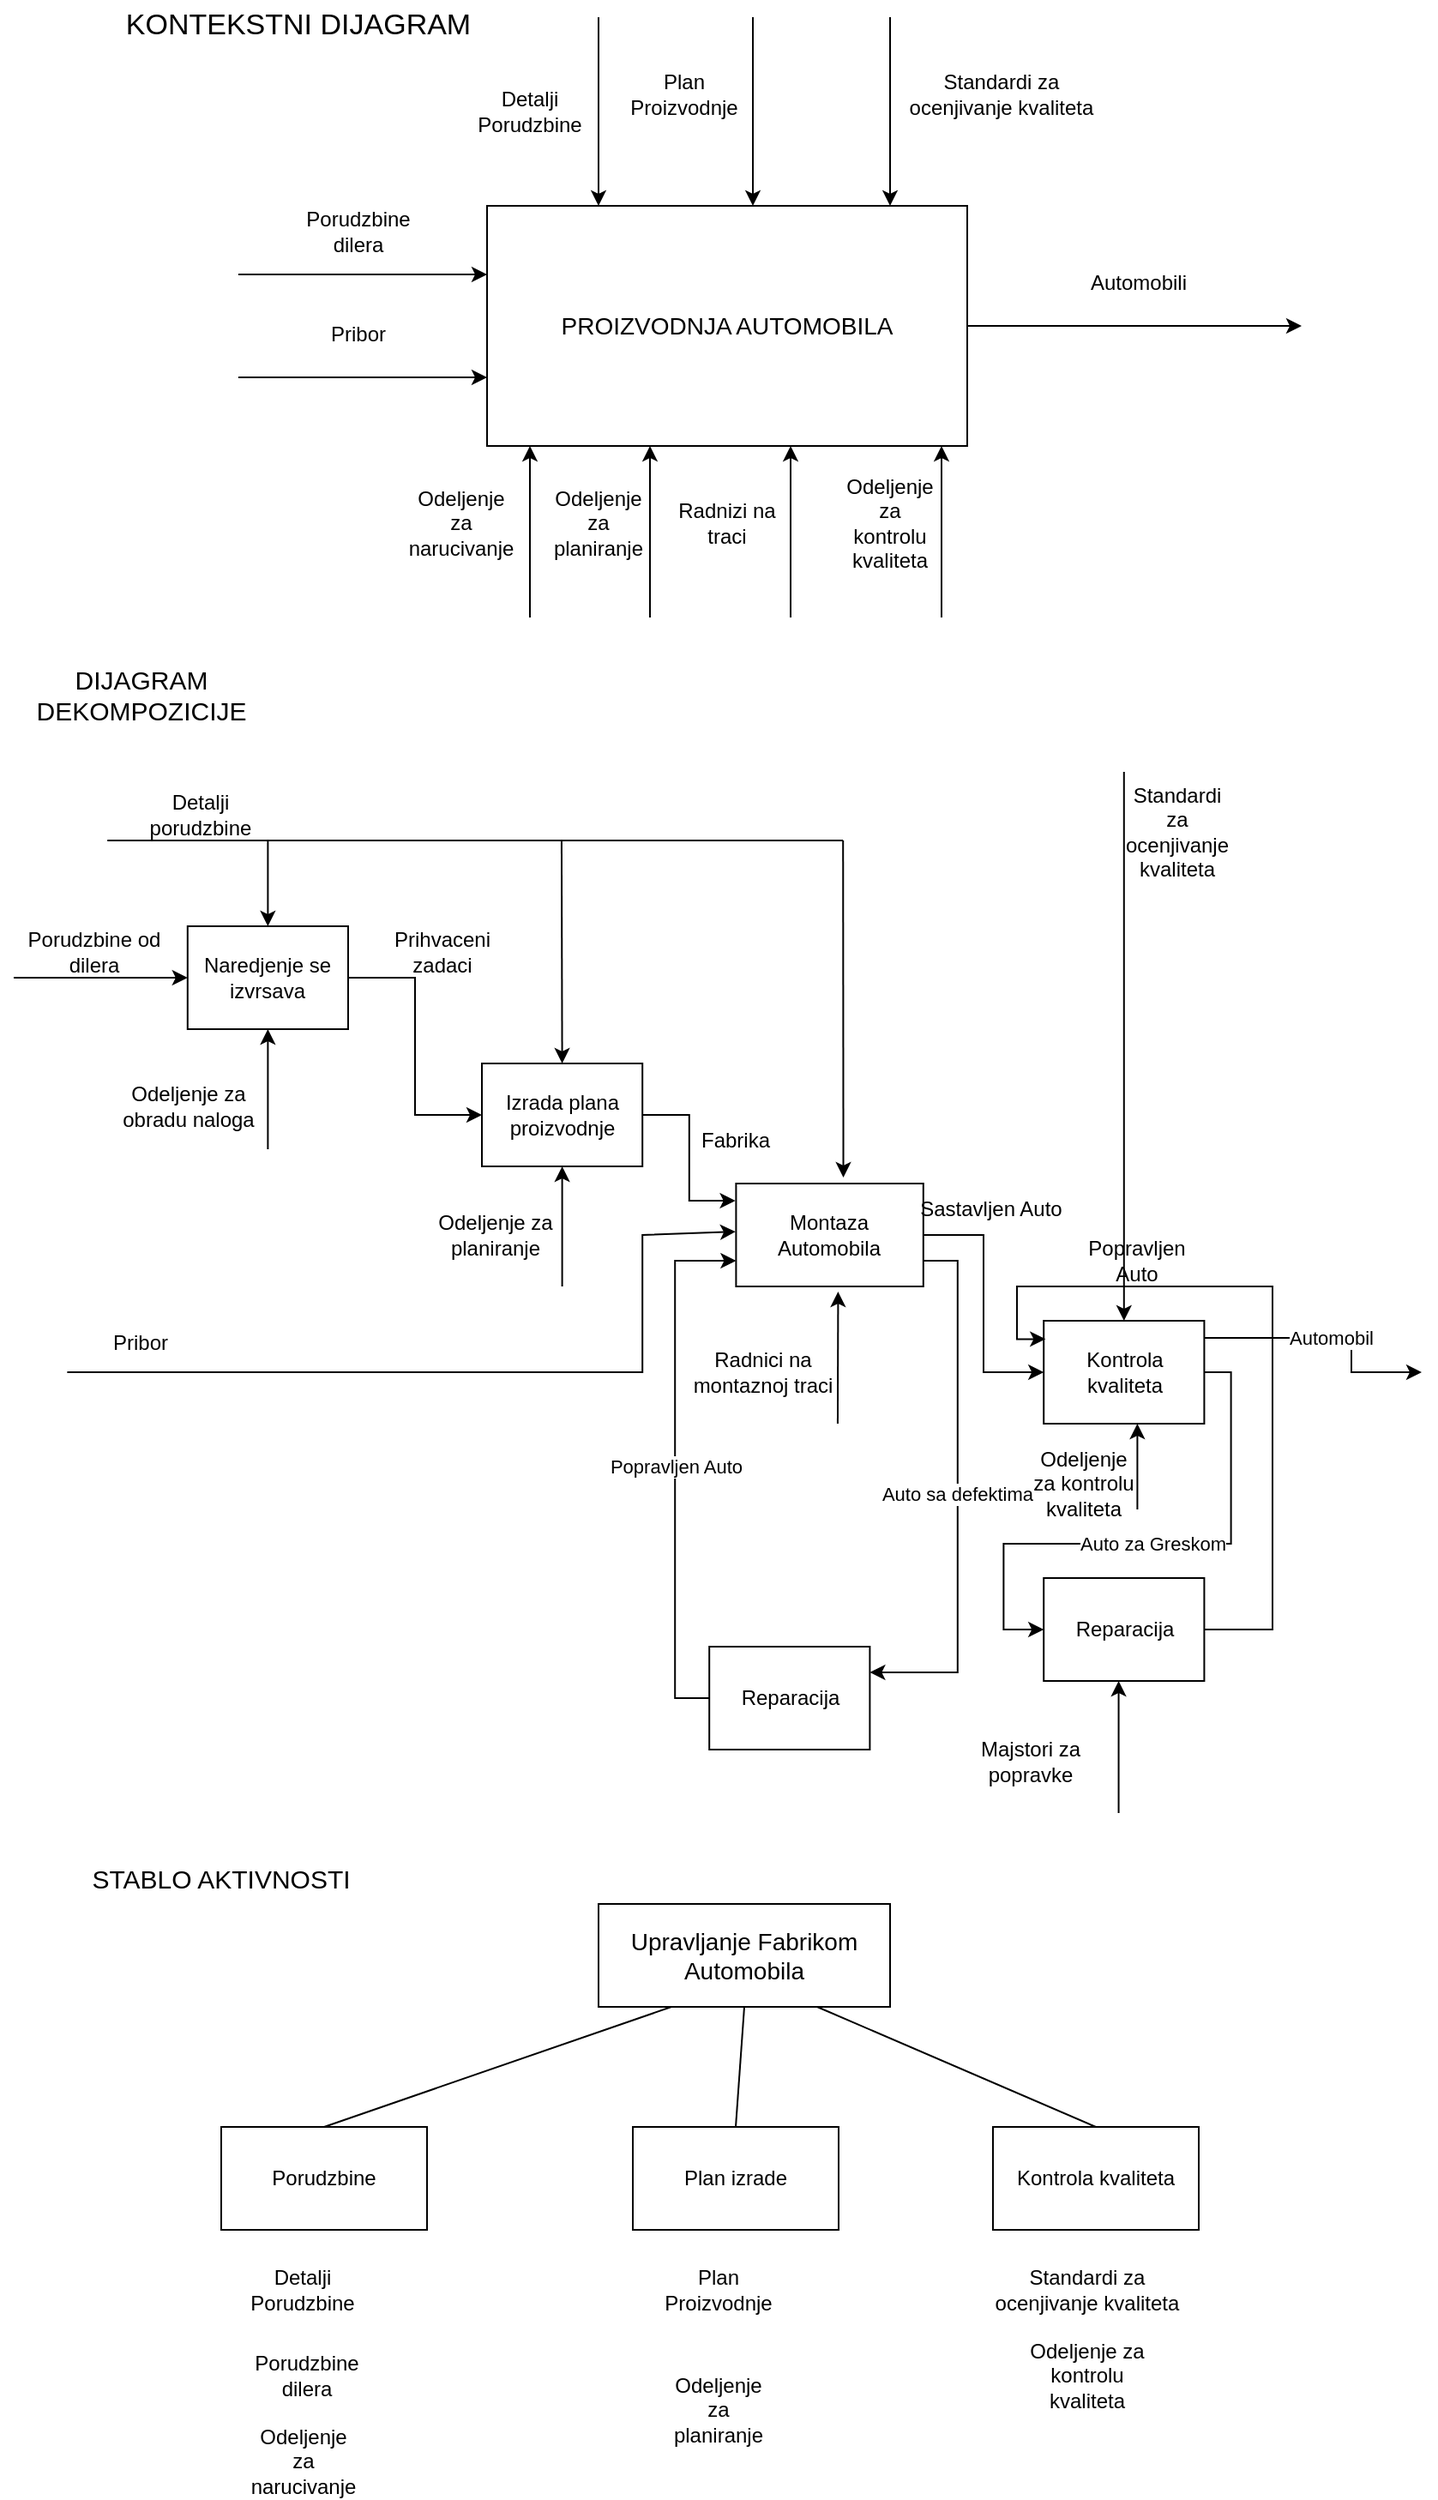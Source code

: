 <mxfile version="22.0.8" type="github">
  <diagram name="Page-1" id="qmLNsRCm3uUKuoujlKOT">
    <mxGraphModel dx="1085" dy="684" grid="1" gridSize="10" guides="1" tooltips="1" connect="1" arrows="1" fold="1" page="1" pageScale="1" pageWidth="850" pageHeight="1100" math="0" shadow="0">
      <root>
        <mxCell id="0" />
        <mxCell id="1" parent="0" />
        <mxCell id="kSVXcj_a7TIYchjBiscc-1" value="&lt;font style=&quot;font-size: 14px;&quot;&gt;PROIZVODNJA AUTOMOBILA&lt;/font&gt;" style="rounded=0;whiteSpace=wrap;html=1;" vertex="1" parent="1">
          <mxGeometry x="285" y="150" width="280" height="140" as="geometry" />
        </mxCell>
        <mxCell id="kSVXcj_a7TIYchjBiscc-2" value="" style="endArrow=classic;html=1;rounded=0;" edge="1" parent="1">
          <mxGeometry width="50" height="50" relative="1" as="geometry">
            <mxPoint x="350" y="40" as="sourcePoint" />
            <mxPoint x="350" y="150" as="targetPoint" />
          </mxGeometry>
        </mxCell>
        <mxCell id="kSVXcj_a7TIYchjBiscc-3" value="" style="endArrow=classic;html=1;rounded=0;" edge="1" parent="1">
          <mxGeometry width="50" height="50" relative="1" as="geometry">
            <mxPoint x="440" y="40" as="sourcePoint" />
            <mxPoint x="440" y="150" as="targetPoint" />
          </mxGeometry>
        </mxCell>
        <mxCell id="kSVXcj_a7TIYchjBiscc-4" value="" style="endArrow=classic;html=1;rounded=0;" edge="1" parent="1">
          <mxGeometry width="50" height="50" relative="1" as="geometry">
            <mxPoint x="520" y="40" as="sourcePoint" />
            <mxPoint x="520" y="150" as="targetPoint" />
          </mxGeometry>
        </mxCell>
        <mxCell id="kSVXcj_a7TIYchjBiscc-7" value="Standardi za ocenjivanje kvaliteta" style="text;html=1;strokeColor=none;fillColor=none;align=center;verticalAlign=middle;whiteSpace=wrap;rounded=0;" vertex="1" parent="1">
          <mxGeometry x="520" y="70" width="130" height="30" as="geometry" />
        </mxCell>
        <mxCell id="kSVXcj_a7TIYchjBiscc-8" value="&lt;div&gt;Porudzbine&lt;/div&gt;&lt;div&gt;dilera&lt;br&gt;&lt;/div&gt;" style="text;html=1;strokeColor=none;fillColor=none;align=center;verticalAlign=middle;whiteSpace=wrap;rounded=0;" vertex="1" parent="1">
          <mxGeometry x="180" y="150" width="60" height="30" as="geometry" />
        </mxCell>
        <mxCell id="kSVXcj_a7TIYchjBiscc-9" value="&lt;div&gt;Plan&lt;/div&gt;&lt;div&gt;Proizvodnje&lt;br&gt;&lt;/div&gt;" style="text;html=1;strokeColor=none;fillColor=none;align=center;verticalAlign=middle;whiteSpace=wrap;rounded=0;" vertex="1" parent="1">
          <mxGeometry x="370" y="70" width="60" height="30" as="geometry" />
        </mxCell>
        <mxCell id="kSVXcj_a7TIYchjBiscc-10" value="" style="endArrow=classic;html=1;rounded=0;exitX=1;exitY=0.5;exitDx=0;exitDy=0;" edge="1" parent="1" source="kSVXcj_a7TIYchjBiscc-1">
          <mxGeometry width="50" height="50" relative="1" as="geometry">
            <mxPoint x="630" y="165" as="sourcePoint" />
            <mxPoint x="760" y="220" as="targetPoint" />
          </mxGeometry>
        </mxCell>
        <mxCell id="kSVXcj_a7TIYchjBiscc-11" value="Automobili" style="text;html=1;strokeColor=none;fillColor=none;align=center;verticalAlign=middle;whiteSpace=wrap;rounded=0;" vertex="1" parent="1">
          <mxGeometry x="600" y="180" width="130" height="30" as="geometry" />
        </mxCell>
        <mxCell id="kSVXcj_a7TIYchjBiscc-12" value="" style="endArrow=classic;html=1;rounded=0;" edge="1" parent="1">
          <mxGeometry width="50" height="50" relative="1" as="geometry">
            <mxPoint x="140" y="190" as="sourcePoint" />
            <mxPoint x="285" y="190" as="targetPoint" />
          </mxGeometry>
        </mxCell>
        <mxCell id="kSVXcj_a7TIYchjBiscc-13" value="&lt;div&gt;Detalji&lt;/div&gt;&lt;div&gt;Porudzbine&lt;br&gt;&lt;/div&gt;" style="text;html=1;strokeColor=none;fillColor=none;align=center;verticalAlign=middle;whiteSpace=wrap;rounded=0;" vertex="1" parent="1">
          <mxGeometry x="280" y="80" width="60" height="30" as="geometry" />
        </mxCell>
        <mxCell id="kSVXcj_a7TIYchjBiscc-14" value="Pribor" style="text;html=1;strokeColor=none;fillColor=none;align=center;verticalAlign=middle;whiteSpace=wrap;rounded=0;" vertex="1" parent="1">
          <mxGeometry x="180" y="210" width="60" height="30" as="geometry" />
        </mxCell>
        <mxCell id="kSVXcj_a7TIYchjBiscc-15" value="" style="endArrow=classic;html=1;rounded=0;" edge="1" parent="1">
          <mxGeometry width="50" height="50" relative="1" as="geometry">
            <mxPoint x="140" y="250" as="sourcePoint" />
            <mxPoint x="285" y="250" as="targetPoint" />
          </mxGeometry>
        </mxCell>
        <mxCell id="kSVXcj_a7TIYchjBiscc-20" value="Odeljenje za narucivanje" style="text;html=1;strokeColor=none;fillColor=none;align=center;verticalAlign=middle;whiteSpace=wrap;rounded=0;" vertex="1" parent="1">
          <mxGeometry x="240" y="320" width="60" height="30" as="geometry" />
        </mxCell>
        <mxCell id="kSVXcj_a7TIYchjBiscc-21" value="" style="endArrow=classic;html=1;rounded=0;" edge="1" parent="1">
          <mxGeometry width="50" height="50" relative="1" as="geometry">
            <mxPoint x="310" y="390" as="sourcePoint" />
            <mxPoint x="310" y="290" as="targetPoint" />
          </mxGeometry>
        </mxCell>
        <mxCell id="kSVXcj_a7TIYchjBiscc-22" value="" style="endArrow=classic;html=1;rounded=0;" edge="1" parent="1">
          <mxGeometry width="50" height="50" relative="1" as="geometry">
            <mxPoint x="380" y="390" as="sourcePoint" />
            <mxPoint x="380" y="290" as="targetPoint" />
          </mxGeometry>
        </mxCell>
        <mxCell id="kSVXcj_a7TIYchjBiscc-23" value="Odeljenje za planiranje" style="text;html=1;strokeColor=none;fillColor=none;align=center;verticalAlign=middle;whiteSpace=wrap;rounded=0;" vertex="1" parent="1">
          <mxGeometry x="320" y="320" width="60" height="30" as="geometry" />
        </mxCell>
        <mxCell id="kSVXcj_a7TIYchjBiscc-24" value="" style="endArrow=classic;html=1;rounded=0;" edge="1" parent="1">
          <mxGeometry width="50" height="50" relative="1" as="geometry">
            <mxPoint x="462" y="390" as="sourcePoint" />
            <mxPoint x="462" y="290" as="targetPoint" />
          </mxGeometry>
        </mxCell>
        <mxCell id="kSVXcj_a7TIYchjBiscc-25" value="Radnizi na traci" style="text;html=1;strokeColor=none;fillColor=none;align=center;verticalAlign=middle;whiteSpace=wrap;rounded=0;" vertex="1" parent="1">
          <mxGeometry x="395" y="320" width="60" height="30" as="geometry" />
        </mxCell>
        <mxCell id="kSVXcj_a7TIYchjBiscc-26" value="" style="endArrow=classic;html=1;rounded=0;" edge="1" parent="1">
          <mxGeometry width="50" height="50" relative="1" as="geometry">
            <mxPoint x="550" y="390" as="sourcePoint" />
            <mxPoint x="550" y="290" as="targetPoint" />
          </mxGeometry>
        </mxCell>
        <mxCell id="kSVXcj_a7TIYchjBiscc-27" value="Odeljenje za kontrolu kvaliteta" style="text;html=1;strokeColor=none;fillColor=none;align=center;verticalAlign=middle;whiteSpace=wrap;rounded=0;" vertex="1" parent="1">
          <mxGeometry x="490" y="320" width="60" height="30" as="geometry" />
        </mxCell>
        <mxCell id="kSVXcj_a7TIYchjBiscc-28" value="&lt;font style=&quot;font-size: 17px;&quot;&gt;KONTEKSTNI DIJAGRAM&lt;/font&gt;" style="text;html=1;strokeColor=none;fillColor=none;align=center;verticalAlign=middle;whiteSpace=wrap;rounded=0;" vertex="1" parent="1">
          <mxGeometry x="60" y="30" width="230" height="30" as="geometry" />
        </mxCell>
        <mxCell id="kSVXcj_a7TIYchjBiscc-79" value="&lt;font style=&quot;font-size: 15px;&quot;&gt;STABLO AKTIVNOSTI&lt;/font&gt;" style="text;html=1;strokeColor=none;fillColor=none;align=center;verticalAlign=middle;whiteSpace=wrap;rounded=0;" vertex="1" parent="1">
          <mxGeometry x="50" y="1110" width="160" height="30" as="geometry" />
        </mxCell>
        <mxCell id="kSVXcj_a7TIYchjBiscc-80" value="&lt;font style=&quot;font-size: 14px;&quot;&gt;Upravljanje Fabrikom Automobila&lt;/font&gt;" style="rounded=0;whiteSpace=wrap;html=1;" vertex="1" parent="1">
          <mxGeometry x="350" y="1140" width="170" height="60" as="geometry" />
        </mxCell>
        <mxCell id="kSVXcj_a7TIYchjBiscc-81" value="Porudzbine" style="rounded=0;whiteSpace=wrap;html=1;" vertex="1" parent="1">
          <mxGeometry x="130" y="1270" width="120" height="60" as="geometry" />
        </mxCell>
        <mxCell id="kSVXcj_a7TIYchjBiscc-83" value="Plan izrade" style="rounded=0;whiteSpace=wrap;html=1;" vertex="1" parent="1">
          <mxGeometry x="370" y="1270" width="120" height="60" as="geometry" />
        </mxCell>
        <mxCell id="kSVXcj_a7TIYchjBiscc-84" value="Kontrola kvaliteta" style="rounded=0;whiteSpace=wrap;html=1;" vertex="1" parent="1">
          <mxGeometry x="580" y="1270" width="120" height="60" as="geometry" />
        </mxCell>
        <mxCell id="kSVXcj_a7TIYchjBiscc-85" value="&lt;div&gt;Porudzbine&lt;/div&gt;&lt;div&gt;dilera&lt;br&gt;&lt;/div&gt;" style="text;html=1;strokeColor=none;fillColor=none;align=center;verticalAlign=middle;whiteSpace=wrap;rounded=0;" vertex="1" parent="1">
          <mxGeometry x="150" y="1400" width="60" height="30" as="geometry" />
        </mxCell>
        <mxCell id="kSVXcj_a7TIYchjBiscc-86" value="&lt;div&gt;Detalji&lt;/div&gt;&lt;div&gt;Porudzbine&lt;br&gt;&lt;/div&gt;" style="text;html=1;strokeColor=none;fillColor=none;align=center;verticalAlign=middle;whiteSpace=wrap;rounded=0;" vertex="1" parent="1">
          <mxGeometry x="135" y="1350" width="85" height="30" as="geometry" />
        </mxCell>
        <mxCell id="kSVXcj_a7TIYchjBiscc-87" value="Odeljenje za narucivanje" style="text;html=1;strokeColor=none;fillColor=none;align=center;verticalAlign=middle;whiteSpace=wrap;rounded=0;" vertex="1" parent="1">
          <mxGeometry x="147.5" y="1450" width="60" height="30" as="geometry" />
        </mxCell>
        <mxCell id="kSVXcj_a7TIYchjBiscc-88" value="&lt;div&gt;Plan&lt;/div&gt;&lt;div&gt;Proizvodnje&lt;br&gt;&lt;/div&gt;" style="text;html=1;strokeColor=none;fillColor=none;align=center;verticalAlign=middle;whiteSpace=wrap;rounded=0;" vertex="1" parent="1">
          <mxGeometry x="390" y="1350" width="60" height="30" as="geometry" />
        </mxCell>
        <mxCell id="kSVXcj_a7TIYchjBiscc-89" value="Odeljenje za planiranje" style="text;html=1;strokeColor=none;fillColor=none;align=center;verticalAlign=middle;whiteSpace=wrap;rounded=0;" vertex="1" parent="1">
          <mxGeometry x="390" y="1420" width="60" height="30" as="geometry" />
        </mxCell>
        <mxCell id="kSVXcj_a7TIYchjBiscc-90" value="Standardi za ocenjivanje kvaliteta" style="text;html=1;strokeColor=none;fillColor=none;align=center;verticalAlign=middle;whiteSpace=wrap;rounded=0;" vertex="1" parent="1">
          <mxGeometry x="570" y="1350" width="130" height="30" as="geometry" />
        </mxCell>
        <mxCell id="kSVXcj_a7TIYchjBiscc-91" value="Odeljenje za kontrolu kvaliteta" style="text;html=1;strokeColor=none;fillColor=none;align=center;verticalAlign=middle;whiteSpace=wrap;rounded=0;" vertex="1" parent="1">
          <mxGeometry x="590" y="1400" width="90" height="30" as="geometry" />
        </mxCell>
        <mxCell id="kSVXcj_a7TIYchjBiscc-94" value="" style="endArrow=none;html=1;rounded=0;entryX=0.25;entryY=1;entryDx=0;entryDy=0;exitX=0.5;exitY=0;exitDx=0;exitDy=0;" edge="1" parent="1" source="kSVXcj_a7TIYchjBiscc-81" target="kSVXcj_a7TIYchjBiscc-80">
          <mxGeometry width="50" height="50" relative="1" as="geometry">
            <mxPoint x="600" y="1350" as="sourcePoint" />
            <mxPoint x="650" y="1300" as="targetPoint" />
          </mxGeometry>
        </mxCell>
        <mxCell id="kSVXcj_a7TIYchjBiscc-95" value="" style="endArrow=none;html=1;rounded=0;entryX=0.5;entryY=1;entryDx=0;entryDy=0;exitX=0.5;exitY=0;exitDx=0;exitDy=0;" edge="1" parent="1" source="kSVXcj_a7TIYchjBiscc-83" target="kSVXcj_a7TIYchjBiscc-80">
          <mxGeometry width="50" height="50" relative="1" as="geometry">
            <mxPoint x="600" y="1350" as="sourcePoint" />
            <mxPoint x="650" y="1300" as="targetPoint" />
          </mxGeometry>
        </mxCell>
        <mxCell id="kSVXcj_a7TIYchjBiscc-96" value="" style="endArrow=none;html=1;rounded=0;exitX=0.75;exitY=1;exitDx=0;exitDy=0;entryX=0.5;entryY=0;entryDx=0;entryDy=0;" edge="1" parent="1" source="kSVXcj_a7TIYchjBiscc-80" target="kSVXcj_a7TIYchjBiscc-84">
          <mxGeometry width="50" height="50" relative="1" as="geometry">
            <mxPoint x="600" y="1350" as="sourcePoint" />
            <mxPoint x="650" y="1300" as="targetPoint" />
          </mxGeometry>
        </mxCell>
        <mxCell id="kSVXcj_a7TIYchjBiscc-97" value="" style="group" vertex="1" connectable="0" parent="1">
          <mxGeometry x="9" y="420" width="780" height="667" as="geometry" />
        </mxCell>
        <mxCell id="kSVXcj_a7TIYchjBiscc-50" style="edgeStyle=orthogonalEdgeStyle;rounded=0;orthogonalLoop=1;jettySize=auto;html=1;exitX=0.5;exitY=1;exitDx=0;exitDy=0;entryX=0.5;entryY=1;entryDx=0;entryDy=0;" edge="1" parent="kSVXcj_a7TIYchjBiscc-97" source="kSVXcj_a7TIYchjBiscc-29" target="kSVXcj_a7TIYchjBiscc-29">
          <mxGeometry relative="1" as="geometry">
            <mxPoint x="148.064" y="300" as="targetPoint" />
          </mxGeometry>
        </mxCell>
        <mxCell id="kSVXcj_a7TIYchjBiscc-29" value="Naredjenje se izvrsava" style="rounded=0;whiteSpace=wrap;html=1;" vertex="1" parent="kSVXcj_a7TIYchjBiscc-97">
          <mxGeometry x="101.4" y="150" width="93.6" height="60" as="geometry" />
        </mxCell>
        <mxCell id="kSVXcj_a7TIYchjBiscc-30" value="&lt;font style=&quot;font-size: 15px;&quot;&gt;DIJAGRAM&lt;br&gt;DEKOMPOZICIJE&lt;/font&gt;" style="text;html=1;strokeColor=none;fillColor=none;align=center;verticalAlign=middle;whiteSpace=wrap;rounded=0;" vertex="1" parent="kSVXcj_a7TIYchjBiscc-97">
          <mxGeometry x="7.8" width="132.6" height="30" as="geometry" />
        </mxCell>
        <mxCell id="kSVXcj_a7TIYchjBiscc-31" value="Izrada plana proizvodnje" style="rounded=0;whiteSpace=wrap;html=1;" vertex="1" parent="kSVXcj_a7TIYchjBiscc-97">
          <mxGeometry x="273" y="230" width="93.6" height="60" as="geometry" />
        </mxCell>
        <mxCell id="kSVXcj_a7TIYchjBiscc-45" style="edgeStyle=orthogonalEdgeStyle;rounded=0;orthogonalLoop=1;jettySize=auto;html=1;exitX=1;exitY=0.5;exitDx=0;exitDy=0;entryX=0;entryY=0.5;entryDx=0;entryDy=0;" edge="1" parent="kSVXcj_a7TIYchjBiscc-97" source="kSVXcj_a7TIYchjBiscc-29" target="kSVXcj_a7TIYchjBiscc-31">
          <mxGeometry relative="1" as="geometry" />
        </mxCell>
        <mxCell id="kSVXcj_a7TIYchjBiscc-32" value="Montaza Automobila" style="rounded=0;whiteSpace=wrap;html=1;" vertex="1" parent="kSVXcj_a7TIYchjBiscc-97">
          <mxGeometry x="421.2" y="300" width="109.2" height="60" as="geometry" />
        </mxCell>
        <mxCell id="kSVXcj_a7TIYchjBiscc-48" style="edgeStyle=orthogonalEdgeStyle;rounded=0;orthogonalLoop=1;jettySize=auto;html=1;exitX=1;exitY=0.5;exitDx=0;exitDy=0;entryX=-0.004;entryY=0.179;entryDx=0;entryDy=0;entryPerimeter=0;" edge="1" parent="kSVXcj_a7TIYchjBiscc-97" source="kSVXcj_a7TIYchjBiscc-31" target="kSVXcj_a7TIYchjBiscc-32">
          <mxGeometry relative="1" as="geometry">
            <Array as="points">
              <mxPoint x="393.9" y="260" />
              <mxPoint x="393.9" y="310" />
              <mxPoint x="420.42" y="310" />
            </Array>
          </mxGeometry>
        </mxCell>
        <mxCell id="kSVXcj_a7TIYchjBiscc-76" value="Automobil" style="edgeStyle=elbowEdgeStyle;rounded=0;orthogonalLoop=1;jettySize=auto;html=1;" edge="1" parent="kSVXcj_a7TIYchjBiscc-97" source="kSVXcj_a7TIYchjBiscc-33">
          <mxGeometry relative="1" as="geometry">
            <mxPoint x="821" y="410" as="targetPoint" />
            <Array as="points">
              <mxPoint x="780" y="390" />
            </Array>
          </mxGeometry>
        </mxCell>
        <mxCell id="kSVXcj_a7TIYchjBiscc-33" value="Kontrola kvaliteta" style="rounded=0;whiteSpace=wrap;html=1;" vertex="1" parent="kSVXcj_a7TIYchjBiscc-97">
          <mxGeometry x="600.6" y="380" width="93.6" height="60" as="geometry" />
        </mxCell>
        <mxCell id="kSVXcj_a7TIYchjBiscc-58" style="edgeStyle=orthogonalEdgeStyle;rounded=0;orthogonalLoop=1;jettySize=auto;html=1;entryX=0;entryY=0.5;entryDx=0;entryDy=0;" edge="1" parent="kSVXcj_a7TIYchjBiscc-97" source="kSVXcj_a7TIYchjBiscc-32" target="kSVXcj_a7TIYchjBiscc-33">
          <mxGeometry relative="1" as="geometry" />
        </mxCell>
        <mxCell id="kSVXcj_a7TIYchjBiscc-73" style="edgeStyle=orthogonalEdgeStyle;rounded=0;orthogonalLoop=1;jettySize=auto;html=1;entryX=0.011;entryY=0.178;entryDx=0;entryDy=0;entryPerimeter=0;" edge="1" parent="kSVXcj_a7TIYchjBiscc-97" source="kSVXcj_a7TIYchjBiscc-34" target="kSVXcj_a7TIYchjBiscc-33">
          <mxGeometry relative="1" as="geometry">
            <mxPoint x="585" y="390" as="targetPoint" />
            <Array as="points">
              <mxPoint x="733.98" y="560" />
              <mxPoint x="733.98" y="360" />
              <mxPoint x="585" y="360" />
              <mxPoint x="585" y="391" />
            </Array>
          </mxGeometry>
        </mxCell>
        <mxCell id="kSVXcj_a7TIYchjBiscc-34" value="Reparacija" style="rounded=0;whiteSpace=wrap;html=1;" vertex="1" parent="kSVXcj_a7TIYchjBiscc-97">
          <mxGeometry x="600.6" y="530" width="93.6" height="60" as="geometry" />
        </mxCell>
        <mxCell id="kSVXcj_a7TIYchjBiscc-72" value="Auto za Greskom" style="edgeStyle=orthogonalEdgeStyle;rounded=0;orthogonalLoop=1;jettySize=auto;html=1;exitX=1;exitY=0.5;exitDx=0;exitDy=0;entryX=0;entryY=0.5;entryDx=0;entryDy=0;" edge="1" parent="kSVXcj_a7TIYchjBiscc-97" source="kSVXcj_a7TIYchjBiscc-33" target="kSVXcj_a7TIYchjBiscc-34">
          <mxGeometry relative="1" as="geometry">
            <mxPoint x="577.2" y="570" as="targetPoint" />
            <Array as="points">
              <mxPoint x="709.8" y="410" />
              <mxPoint x="709.8" y="510" />
              <mxPoint x="577.2" y="510" />
              <mxPoint x="577.2" y="560" />
            </Array>
          </mxGeometry>
        </mxCell>
        <mxCell id="kSVXcj_a7TIYchjBiscc-64" value="Popravljen Auto" style="edgeStyle=orthogonalEdgeStyle;rounded=0;orthogonalLoop=1;jettySize=auto;html=1;exitX=0;exitY=0.5;exitDx=0;exitDy=0;entryX=0;entryY=0.75;entryDx=0;entryDy=0;" edge="1" parent="kSVXcj_a7TIYchjBiscc-97" source="kSVXcj_a7TIYchjBiscc-35" target="kSVXcj_a7TIYchjBiscc-32">
          <mxGeometry relative="1" as="geometry" />
        </mxCell>
        <mxCell id="kSVXcj_a7TIYchjBiscc-35" value="Reparacija" style="rounded=0;whiteSpace=wrap;html=1;" vertex="1" parent="kSVXcj_a7TIYchjBiscc-97">
          <mxGeometry x="405.6" y="570" width="93.6" height="60" as="geometry" />
        </mxCell>
        <mxCell id="kSVXcj_a7TIYchjBiscc-63" value="Auto sa defektima" style="edgeStyle=orthogonalEdgeStyle;rounded=0;orthogonalLoop=1;jettySize=auto;html=1;exitX=1;exitY=0.75;exitDx=0;exitDy=0;entryX=1;entryY=0.25;entryDx=0;entryDy=0;" edge="1" parent="kSVXcj_a7TIYchjBiscc-97" source="kSVXcj_a7TIYchjBiscc-32" target="kSVXcj_a7TIYchjBiscc-35">
          <mxGeometry relative="1" as="geometry" />
        </mxCell>
        <mxCell id="kSVXcj_a7TIYchjBiscc-37" value="" style="endArrow=none;html=1;rounded=0;" edge="1" parent="kSVXcj_a7TIYchjBiscc-97">
          <mxGeometry width="50" height="50" relative="1" as="geometry">
            <mxPoint x="54.6" y="100" as="sourcePoint" />
            <mxPoint x="483.6" y="100" as="targetPoint" />
          </mxGeometry>
        </mxCell>
        <mxCell id="kSVXcj_a7TIYchjBiscc-38" value="" style="endArrow=classic;html=1;rounded=0;entryX=0.573;entryY=-0.059;entryDx=0;entryDy=0;entryPerimeter=0;" edge="1" parent="kSVXcj_a7TIYchjBiscc-97" target="kSVXcj_a7TIYchjBiscc-32">
          <mxGeometry width="50" height="50" relative="1" as="geometry">
            <mxPoint x="483.6" y="100" as="sourcePoint" />
            <mxPoint x="374.4" y="270" as="targetPoint" />
          </mxGeometry>
        </mxCell>
        <mxCell id="kSVXcj_a7TIYchjBiscc-39" value="" style="endArrow=classic;html=1;rounded=0;entryX=0.5;entryY=0;entryDx=0;entryDy=0;" edge="1" parent="kSVXcj_a7TIYchjBiscc-97" target="kSVXcj_a7TIYchjBiscc-29">
          <mxGeometry width="50" height="50" relative="1" as="geometry">
            <mxPoint x="148.2" y="100" as="sourcePoint" />
            <mxPoint x="374.4" y="270" as="targetPoint" />
          </mxGeometry>
        </mxCell>
        <mxCell id="kSVXcj_a7TIYchjBiscc-40" value="" style="endArrow=classic;html=1;rounded=0;entryX=0.5;entryY=0;entryDx=0;entryDy=0;" edge="1" parent="kSVXcj_a7TIYchjBiscc-97" target="kSVXcj_a7TIYchjBiscc-31">
          <mxGeometry width="50" height="50" relative="1" as="geometry">
            <mxPoint x="319.465" y="100" as="sourcePoint" />
            <mxPoint x="319.465" y="150" as="targetPoint" />
          </mxGeometry>
        </mxCell>
        <mxCell id="kSVXcj_a7TIYchjBiscc-41" value="Detalji porudzbine" style="text;html=1;strokeColor=none;fillColor=none;align=center;verticalAlign=middle;whiteSpace=wrap;rounded=0;" vertex="1" parent="kSVXcj_a7TIYchjBiscc-97">
          <mxGeometry x="62.4" y="70" width="93.6" height="30" as="geometry" />
        </mxCell>
        <mxCell id="kSVXcj_a7TIYchjBiscc-42" value="" style="endArrow=classic;html=1;rounded=0;" edge="1" parent="kSVXcj_a7TIYchjBiscc-97" target="kSVXcj_a7TIYchjBiscc-29">
          <mxGeometry width="50" height="50" relative="1" as="geometry">
            <mxPoint y="180" as="sourcePoint" />
            <mxPoint x="374.4" y="270" as="targetPoint" />
          </mxGeometry>
        </mxCell>
        <mxCell id="kSVXcj_a7TIYchjBiscc-43" value="Porudzbine od dilera" style="text;html=1;strokeColor=none;fillColor=none;align=center;verticalAlign=middle;whiteSpace=wrap;rounded=0;" vertex="1" parent="kSVXcj_a7TIYchjBiscc-97">
          <mxGeometry y="150" width="93.6" height="30" as="geometry" />
        </mxCell>
        <mxCell id="kSVXcj_a7TIYchjBiscc-46" value="Prihvaceni zadaci" style="text;html=1;strokeColor=none;fillColor=none;align=center;verticalAlign=middle;whiteSpace=wrap;rounded=0;" vertex="1" parent="kSVXcj_a7TIYchjBiscc-97">
          <mxGeometry x="202.8" y="150" width="93.6" height="30" as="geometry" />
        </mxCell>
        <mxCell id="kSVXcj_a7TIYchjBiscc-49" value="Fabrika" style="text;html=1;strokeColor=none;fillColor=none;align=center;verticalAlign=middle;whiteSpace=wrap;rounded=0;" vertex="1" parent="kSVXcj_a7TIYchjBiscc-97">
          <mxGeometry x="374.4" y="260" width="93.6" height="30" as="geometry" />
        </mxCell>
        <mxCell id="kSVXcj_a7TIYchjBiscc-52" value="" style="endArrow=classic;html=1;rounded=0;entryX=0.5;entryY=1;entryDx=0;entryDy=0;" edge="1" parent="kSVXcj_a7TIYchjBiscc-97" target="kSVXcj_a7TIYchjBiscc-29">
          <mxGeometry width="50" height="50" relative="1" as="geometry">
            <mxPoint x="148.2" y="280" as="sourcePoint" />
            <mxPoint x="374.4" y="270" as="targetPoint" />
          </mxGeometry>
        </mxCell>
        <mxCell id="kSVXcj_a7TIYchjBiscc-53" value="Odeljenje za obradu naloga" style="text;html=1;strokeColor=none;fillColor=none;align=center;verticalAlign=middle;whiteSpace=wrap;rounded=0;" vertex="1" parent="kSVXcj_a7TIYchjBiscc-97">
          <mxGeometry x="54.6" y="240" width="93.6" height="30" as="geometry" />
        </mxCell>
        <mxCell id="kSVXcj_a7TIYchjBiscc-54" value="" style="endArrow=classic;html=1;rounded=0;entryX=0.5;entryY=1;entryDx=0;entryDy=0;" edge="1" parent="kSVXcj_a7TIYchjBiscc-97">
          <mxGeometry width="50" height="50" relative="1" as="geometry">
            <mxPoint x="319.8" y="360" as="sourcePoint" />
            <mxPoint x="319.8" y="290" as="targetPoint" />
          </mxGeometry>
        </mxCell>
        <mxCell id="kSVXcj_a7TIYchjBiscc-55" value="Pribor" style="text;html=1;strokeColor=none;fillColor=none;align=center;verticalAlign=middle;whiteSpace=wrap;rounded=0;" vertex="1" parent="kSVXcj_a7TIYchjBiscc-97">
          <mxGeometry x="27.3" y="378" width="93.6" height="30" as="geometry" />
        </mxCell>
        <mxCell id="kSVXcj_a7TIYchjBiscc-56" value="" style="endArrow=classic;html=1;rounded=0;entryX=-0.002;entryY=0.468;entryDx=0;entryDy=0;entryPerimeter=0;" edge="1" parent="kSVXcj_a7TIYchjBiscc-97" target="kSVXcj_a7TIYchjBiscc-32">
          <mxGeometry width="50" height="50" relative="1" as="geometry">
            <mxPoint x="31.2" y="410" as="sourcePoint" />
            <mxPoint x="265.2" y="410" as="targetPoint" />
            <Array as="points">
              <mxPoint x="366.6" y="410" />
              <mxPoint x="366.6" y="330" />
            </Array>
          </mxGeometry>
        </mxCell>
        <mxCell id="kSVXcj_a7TIYchjBiscc-57" value="Odeljenje za planiranje" style="text;html=1;strokeColor=none;fillColor=none;align=center;verticalAlign=middle;whiteSpace=wrap;rounded=0;" vertex="1" parent="kSVXcj_a7TIYchjBiscc-97">
          <mxGeometry x="234" y="315" width="93.6" height="30" as="geometry" />
        </mxCell>
        <mxCell id="kSVXcj_a7TIYchjBiscc-59" value="Sastavljen Auto" style="text;html=1;strokeColor=none;fillColor=none;align=center;verticalAlign=middle;whiteSpace=wrap;rounded=0;" vertex="1" parent="kSVXcj_a7TIYchjBiscc-97">
          <mxGeometry x="522.6" y="300" width="93.6" height="30" as="geometry" />
        </mxCell>
        <mxCell id="kSVXcj_a7TIYchjBiscc-60" value="" style="endArrow=classic;html=1;rounded=0;entryX=0.545;entryY=1.051;entryDx=0;entryDy=0;entryPerimeter=0;" edge="1" parent="kSVXcj_a7TIYchjBiscc-97" target="kSVXcj_a7TIYchjBiscc-32">
          <mxGeometry width="50" height="50" relative="1" as="geometry">
            <mxPoint x="480.48" y="440" as="sourcePoint" />
            <mxPoint x="382.2" y="270" as="targetPoint" />
          </mxGeometry>
        </mxCell>
        <mxCell id="kSVXcj_a7TIYchjBiscc-61" value="Radnici na montaznoj traci" style="text;html=1;strokeColor=none;fillColor=none;align=center;verticalAlign=middle;whiteSpace=wrap;rounded=0;" vertex="1" parent="kSVXcj_a7TIYchjBiscc-97">
          <mxGeometry x="390" y="395" width="93.6" height="30" as="geometry" />
        </mxCell>
        <mxCell id="kSVXcj_a7TIYchjBiscc-65" value="" style="endArrow=classic;html=1;rounded=0;entryX=0.545;entryY=1.051;entryDx=0;entryDy=0;entryPerimeter=0;" edge="1" parent="kSVXcj_a7TIYchjBiscc-97">
          <mxGeometry width="50" height="50" relative="1" as="geometry">
            <mxPoint x="644.28" y="667" as="sourcePoint" />
            <mxPoint x="644.28" y="590" as="targetPoint" />
          </mxGeometry>
        </mxCell>
        <mxCell id="kSVXcj_a7TIYchjBiscc-66" value="Majstori za popravke" style="text;html=1;strokeColor=none;fillColor=none;align=center;verticalAlign=middle;whiteSpace=wrap;rounded=0;" vertex="1" parent="kSVXcj_a7TIYchjBiscc-97">
          <mxGeometry x="546" y="622" width="93.6" height="30" as="geometry" />
        </mxCell>
        <mxCell id="kSVXcj_a7TIYchjBiscc-67" value="&lt;div&gt;Odeljenje za kontrolu&lt;/div&gt;&lt;div&gt;kvaliteta&lt;br&gt;&lt;/div&gt;" style="text;html=1;strokeColor=none;fillColor=none;align=center;verticalAlign=middle;whiteSpace=wrap;rounded=0;" vertex="1" parent="kSVXcj_a7TIYchjBiscc-97">
          <mxGeometry x="592.8" y="460" width="62.4" height="30" as="geometry" />
        </mxCell>
        <mxCell id="kSVXcj_a7TIYchjBiscc-69" value="" style="endArrow=classic;html=1;rounded=0;entryX=0.545;entryY=1.051;entryDx=0;entryDy=0;entryPerimeter=0;" edge="1" parent="kSVXcj_a7TIYchjBiscc-97">
          <mxGeometry width="50" height="50" relative="1" as="geometry">
            <mxPoint x="655.2" y="490" as="sourcePoint" />
            <mxPoint x="655.2" y="440" as="targetPoint" />
          </mxGeometry>
        </mxCell>
        <mxCell id="kSVXcj_a7TIYchjBiscc-74" value="&lt;div align=&quot;center&quot;&gt;Popravljen &lt;br&gt;&lt;/div&gt;&lt;div align=&quot;center&quot;&gt;Auto&lt;br&gt;&lt;/div&gt;" style="text;html=1;strokeColor=none;fillColor=none;align=center;verticalAlign=middle;whiteSpace=wrap;rounded=0;" vertex="1" parent="kSVXcj_a7TIYchjBiscc-97">
          <mxGeometry x="624" y="330" width="62.4" height="30" as="geometry" />
        </mxCell>
        <mxCell id="kSVXcj_a7TIYchjBiscc-77" value="" style="endArrow=classic;html=1;rounded=0;entryX=0.5;entryY=0;entryDx=0;entryDy=0;" edge="1" parent="kSVXcj_a7TIYchjBiscc-97" target="kSVXcj_a7TIYchjBiscc-33">
          <mxGeometry width="50" height="50" relative="1" as="geometry">
            <mxPoint x="647.4" y="60" as="sourcePoint" />
            <mxPoint x="483.6" y="400" as="targetPoint" />
          </mxGeometry>
        </mxCell>
        <mxCell id="kSVXcj_a7TIYchjBiscc-78" value="Standardi za ocenjivanje kvaliteta" style="text;html=1;strokeColor=none;fillColor=none;align=center;verticalAlign=middle;whiteSpace=wrap;rounded=0;" vertex="1" parent="kSVXcj_a7TIYchjBiscc-97">
          <mxGeometry x="655.2" y="80" width="46.8" height="30" as="geometry" />
        </mxCell>
      </root>
    </mxGraphModel>
  </diagram>
</mxfile>
